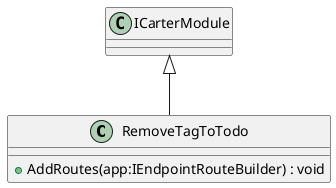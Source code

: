 @startuml
class RemoveTagToTodo {
    + AddRoutes(app:IEndpointRouteBuilder) : void
}
ICarterModule <|-- RemoveTagToTodo
@enduml
